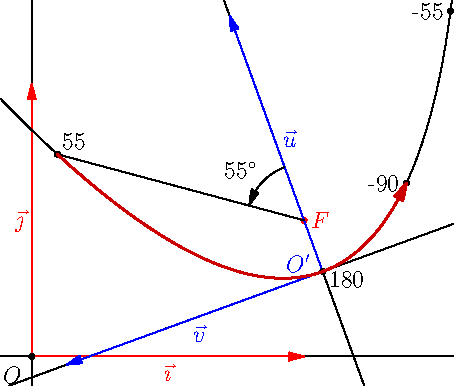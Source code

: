 import geometry;
size(8cm);
show(currentcoordsys);

point F=(1,0.5); dot("$F$",F,E,red);
parabola p=parabola(F,0.2,110); draw(p);

coordsys Rp=canonicalcartesiansystem(p);
show(Label("$O'$",align=NW+W,blue), Label("$\vec{u}$",blue),
     Label("$\vec{v}$",blue), Rp, ipen=blue);

dot("180", angpoint(p,180), dir(-30));
point P=angpoint(p,55); dot("55",P,NE);

segment s=segment(F,P); draw(s);
line l=line(F,F+Rp.i);
markangle("$"+(string)degrees(l,s)+"^\circ$",l,(line)s,Arrow);

dot("-55", point(arcfromfocus(p,-55,-55,1),0), W);
dot("-90", point(arcfromfocus(p,-90,-90,1),0), W);
draw(arcfromfocus(p,55,-90), bp+0.8*red, Arrow(3mm));
